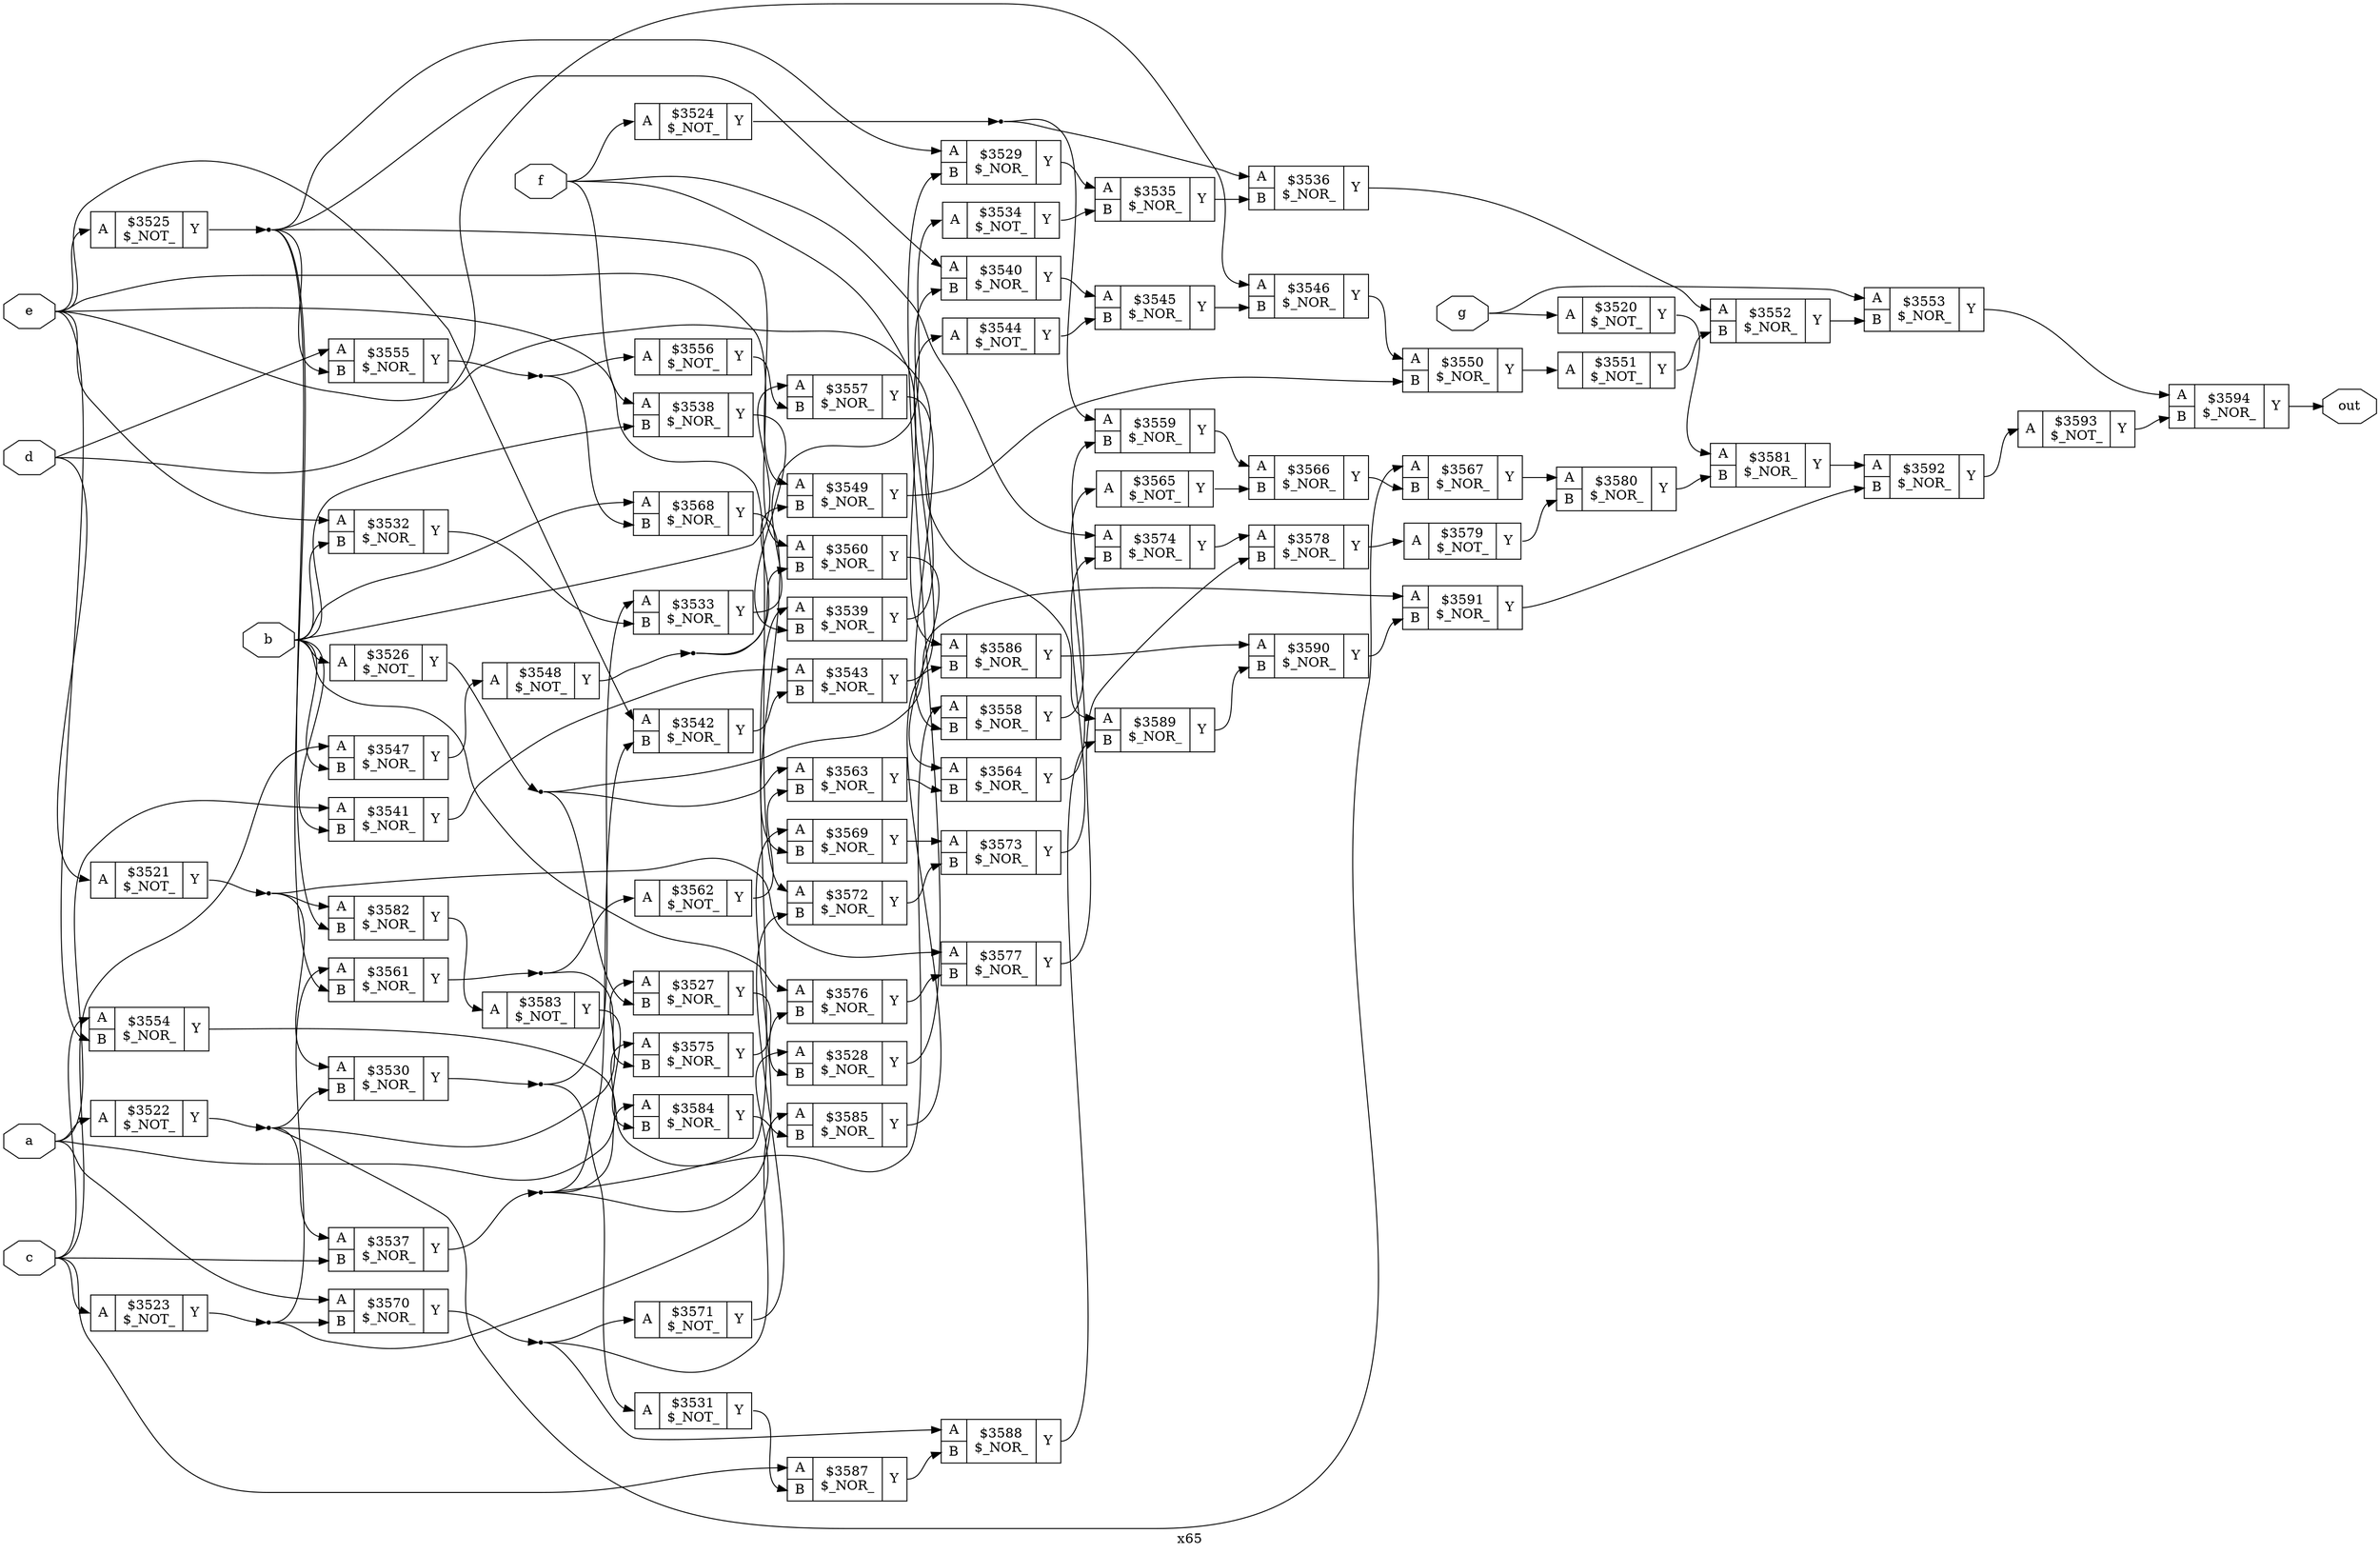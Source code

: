 digraph "x65" {
label="x65";
rankdir="LR";
remincross=true;
n75 [ shape=octagon, label="a", color="black", fontcolor="black" ];
n76 [ shape=octagon, label="b", color="black", fontcolor="black" ];
n77 [ shape=octagon, label="c", color="black", fontcolor="black" ];
n78 [ shape=octagon, label="d", color="black", fontcolor="black" ];
n79 [ shape=octagon, label="e", color="black", fontcolor="black" ];
n80 [ shape=octagon, label="f", color="black", fontcolor="black" ];
n81 [ shape=octagon, label="g", color="black", fontcolor="black" ];
n82 [ shape=octagon, label="out", color="black", fontcolor="black" ];
c85 [ shape=record, label="{{<p83> A}|$3520\n$_NOT_|{<p84> Y}}" ];
c86 [ shape=record, label="{{<p83> A}|$3521\n$_NOT_|{<p84> Y}}" ];
c87 [ shape=record, label="{{<p83> A}|$3522\n$_NOT_|{<p84> Y}}" ];
c88 [ shape=record, label="{{<p83> A}|$3523\n$_NOT_|{<p84> Y}}" ];
c89 [ shape=record, label="{{<p83> A}|$3524\n$_NOT_|{<p84> Y}}" ];
c90 [ shape=record, label="{{<p83> A}|$3525\n$_NOT_|{<p84> Y}}" ];
c91 [ shape=record, label="{{<p83> A}|$3526\n$_NOT_|{<p84> Y}}" ];
c93 [ shape=record, label="{{<p83> A|<p92> B}|$3527\n$_NOR_|{<p84> Y}}" ];
c94 [ shape=record, label="{{<p83> A|<p92> B}|$3528\n$_NOR_|{<p84> Y}}" ];
c95 [ shape=record, label="{{<p83> A|<p92> B}|$3529\n$_NOR_|{<p84> Y}}" ];
c96 [ shape=record, label="{{<p83> A|<p92> B}|$3530\n$_NOR_|{<p84> Y}}" ];
c97 [ shape=record, label="{{<p83> A}|$3531\n$_NOT_|{<p84> Y}}" ];
c98 [ shape=record, label="{{<p83> A|<p92> B}|$3532\n$_NOR_|{<p84> Y}}" ];
c99 [ shape=record, label="{{<p83> A|<p92> B}|$3533\n$_NOR_|{<p84> Y}}" ];
c100 [ shape=record, label="{{<p83> A}|$3534\n$_NOT_|{<p84> Y}}" ];
c101 [ shape=record, label="{{<p83> A|<p92> B}|$3535\n$_NOR_|{<p84> Y}}" ];
c102 [ shape=record, label="{{<p83> A|<p92> B}|$3536\n$_NOR_|{<p84> Y}}" ];
c103 [ shape=record, label="{{<p83> A|<p92> B}|$3537\n$_NOR_|{<p84> Y}}" ];
c104 [ shape=record, label="{{<p83> A|<p92> B}|$3538\n$_NOR_|{<p84> Y}}" ];
c105 [ shape=record, label="{{<p83> A|<p92> B}|$3539\n$_NOR_|{<p84> Y}}" ];
c106 [ shape=record, label="{{<p83> A|<p92> B}|$3540\n$_NOR_|{<p84> Y}}" ];
c107 [ shape=record, label="{{<p83> A|<p92> B}|$3541\n$_NOR_|{<p84> Y}}" ];
c108 [ shape=record, label="{{<p83> A|<p92> B}|$3542\n$_NOR_|{<p84> Y}}" ];
c109 [ shape=record, label="{{<p83> A|<p92> B}|$3543\n$_NOR_|{<p84> Y}}" ];
c110 [ shape=record, label="{{<p83> A}|$3544\n$_NOT_|{<p84> Y}}" ];
c111 [ shape=record, label="{{<p83> A|<p92> B}|$3545\n$_NOR_|{<p84> Y}}" ];
c112 [ shape=record, label="{{<p83> A|<p92> B}|$3546\n$_NOR_|{<p84> Y}}" ];
c113 [ shape=record, label="{{<p83> A|<p92> B}|$3547\n$_NOR_|{<p84> Y}}" ];
c114 [ shape=record, label="{{<p83> A}|$3548\n$_NOT_|{<p84> Y}}" ];
c115 [ shape=record, label="{{<p83> A|<p92> B}|$3549\n$_NOR_|{<p84> Y}}" ];
c116 [ shape=record, label="{{<p83> A|<p92> B}|$3550\n$_NOR_|{<p84> Y}}" ];
c117 [ shape=record, label="{{<p83> A}|$3551\n$_NOT_|{<p84> Y}}" ];
c118 [ shape=record, label="{{<p83> A|<p92> B}|$3552\n$_NOR_|{<p84> Y}}" ];
c119 [ shape=record, label="{{<p83> A|<p92> B}|$3553\n$_NOR_|{<p84> Y}}" ];
c120 [ shape=record, label="{{<p83> A|<p92> B}|$3554\n$_NOR_|{<p84> Y}}" ];
c121 [ shape=record, label="{{<p83> A|<p92> B}|$3555\n$_NOR_|{<p84> Y}}" ];
c122 [ shape=record, label="{{<p83> A}|$3556\n$_NOT_|{<p84> Y}}" ];
c123 [ shape=record, label="{{<p83> A|<p92> B}|$3557\n$_NOR_|{<p84> Y}}" ];
c124 [ shape=record, label="{{<p83> A|<p92> B}|$3558\n$_NOR_|{<p84> Y}}" ];
c125 [ shape=record, label="{{<p83> A|<p92> B}|$3559\n$_NOR_|{<p84> Y}}" ];
c126 [ shape=record, label="{{<p83> A|<p92> B}|$3560\n$_NOR_|{<p84> Y}}" ];
c127 [ shape=record, label="{{<p83> A|<p92> B}|$3561\n$_NOR_|{<p84> Y}}" ];
c128 [ shape=record, label="{{<p83> A}|$3562\n$_NOT_|{<p84> Y}}" ];
c129 [ shape=record, label="{{<p83> A|<p92> B}|$3563\n$_NOR_|{<p84> Y}}" ];
c130 [ shape=record, label="{{<p83> A|<p92> B}|$3564\n$_NOR_|{<p84> Y}}" ];
c131 [ shape=record, label="{{<p83> A}|$3565\n$_NOT_|{<p84> Y}}" ];
c132 [ shape=record, label="{{<p83> A|<p92> B}|$3566\n$_NOR_|{<p84> Y}}" ];
c133 [ shape=record, label="{{<p83> A|<p92> B}|$3567\n$_NOR_|{<p84> Y}}" ];
c134 [ shape=record, label="{{<p83> A|<p92> B}|$3568\n$_NOR_|{<p84> Y}}" ];
c135 [ shape=record, label="{{<p83> A|<p92> B}|$3569\n$_NOR_|{<p84> Y}}" ];
c136 [ shape=record, label="{{<p83> A|<p92> B}|$3570\n$_NOR_|{<p84> Y}}" ];
c137 [ shape=record, label="{{<p83> A}|$3571\n$_NOT_|{<p84> Y}}" ];
c138 [ shape=record, label="{{<p83> A|<p92> B}|$3572\n$_NOR_|{<p84> Y}}" ];
c139 [ shape=record, label="{{<p83> A|<p92> B}|$3573\n$_NOR_|{<p84> Y}}" ];
c140 [ shape=record, label="{{<p83> A|<p92> B}|$3574\n$_NOR_|{<p84> Y}}" ];
c141 [ shape=record, label="{{<p83> A|<p92> B}|$3575\n$_NOR_|{<p84> Y}}" ];
c142 [ shape=record, label="{{<p83> A|<p92> B}|$3576\n$_NOR_|{<p84> Y}}" ];
c143 [ shape=record, label="{{<p83> A|<p92> B}|$3577\n$_NOR_|{<p84> Y}}" ];
c144 [ shape=record, label="{{<p83> A|<p92> B}|$3578\n$_NOR_|{<p84> Y}}" ];
c145 [ shape=record, label="{{<p83> A}|$3579\n$_NOT_|{<p84> Y}}" ];
c146 [ shape=record, label="{{<p83> A|<p92> B}|$3580\n$_NOR_|{<p84> Y}}" ];
c147 [ shape=record, label="{{<p83> A|<p92> B}|$3581\n$_NOR_|{<p84> Y}}" ];
c148 [ shape=record, label="{{<p83> A|<p92> B}|$3582\n$_NOR_|{<p84> Y}}" ];
c149 [ shape=record, label="{{<p83> A}|$3583\n$_NOT_|{<p84> Y}}" ];
c150 [ shape=record, label="{{<p83> A|<p92> B}|$3584\n$_NOR_|{<p84> Y}}" ];
c151 [ shape=record, label="{{<p83> A|<p92> B}|$3585\n$_NOR_|{<p84> Y}}" ];
c152 [ shape=record, label="{{<p83> A|<p92> B}|$3586\n$_NOR_|{<p84> Y}}" ];
c153 [ shape=record, label="{{<p83> A|<p92> B}|$3587\n$_NOR_|{<p84> Y}}" ];
c154 [ shape=record, label="{{<p83> A|<p92> B}|$3588\n$_NOR_|{<p84> Y}}" ];
c155 [ shape=record, label="{{<p83> A|<p92> B}|$3589\n$_NOR_|{<p84> Y}}" ];
c156 [ shape=record, label="{{<p83> A|<p92> B}|$3590\n$_NOR_|{<p84> Y}}" ];
c157 [ shape=record, label="{{<p83> A|<p92> B}|$3591\n$_NOR_|{<p84> Y}}" ];
c158 [ shape=record, label="{{<p83> A|<p92> B}|$3592\n$_NOR_|{<p84> Y}}" ];
c159 [ shape=record, label="{{<p83> A}|$3593\n$_NOT_|{<p84> Y}}" ];
c160 [ shape=record, label="{{<p83> A|<p92> B}|$3594\n$_NOR_|{<p84> Y}}" ];
n1 [ shape=point ];
c86:p84:e -> n1:w [color="black", label=""];
n1:e -> c143:p83:w [color="black", label=""];
n1:e -> c148:p83:w [color="black", label=""];
n1:e -> c96:p83:w [color="black", label=""];
n10 [ shape=point ];
c96:p84:e -> n10:w [color="black", label=""];
n10:e -> c97:p83:w [color="black", label=""];
n10:e -> c99:p83:w [color="black", label=""];
c97:p84:e -> c153:p92:w [color="black", label=""];
c98:p84:e -> c99:p92:w [color="black", label=""];
c99:p84:e -> c100:p83:w [color="black", label=""];
c100:p84:e -> c101:p92:w [color="black", label=""];
c101:p84:e -> c102:p92:w [color="black", label=""];
c102:p84:e -> c118:p83:w [color="black", label=""];
n17 [ shape=point ];
c103:p84:e -> n17:w [color="black", label=""];
n17:e -> c105:p83:w [color="black", label=""];
n17:e -> c108:p92:w [color="black", label=""];
n17:e -> c135:p83:w [color="black", label=""];
n17:e -> c150:p83:w [color="black", label=""];
c104:p84:e -> c105:p92:w [color="black", label=""];
c105:p84:e -> c106:p92:w [color="black", label=""];
n2 [ shape=point ];
c87:p84:e -> n2:w [color="black", label=""];
n2:e -> c103:p83:w [color="black", label=""];
n2:e -> c133:p83:w [color="black", label=""];
n2:e -> c93:p83:w [color="black", label=""];
n2:e -> c96:p92:w [color="black", label=""];
c106:p84:e -> c111:p83:w [color="black", label=""];
c107:p84:e -> c109:p83:w [color="black", label=""];
c108:p84:e -> c109:p92:w [color="black", label=""];
c109:p84:e -> c110:p83:w [color="black", label=""];
c110:p84:e -> c111:p92:w [color="black", label=""];
c111:p84:e -> c112:p92:w [color="black", label=""];
c112:p84:e -> c116:p83:w [color="black", label=""];
c113:p84:e -> c114:p83:w [color="black", label=""];
n28 [ shape=point ];
c114:p84:e -> n28:w [color="black", label=""];
n28:e -> c115:p92:w [color="black", label=""];
n28:e -> c126:p92:w [color="black", label=""];
c115:p84:e -> c116:p92:w [color="black", label=""];
n3 [ shape=point ];
c88:p84:e -> n3:w [color="black", label=""];
n3:e -> c127:p83:w [color="black", label=""];
n3:e -> c136:p92:w [color="black", label=""];
n3:e -> c94:p83:w [color="black", label=""];
c116:p84:e -> c117:p83:w [color="black", label=""];
c117:p84:e -> c118:p92:w [color="black", label=""];
c118:p84:e -> c119:p92:w [color="black", label=""];
c119:p84:e -> c160:p83:w [color="black", label=""];
c120:p84:e -> c124:p83:w [color="black", label=""];
n35 [ shape=point ];
c121:p84:e -> n35:w [color="black", label=""];
n35:e -> c122:p83:w [color="black", label=""];
n35:e -> c134:p92:w [color="black", label=""];
c122:p84:e -> c123:p92:w [color="black", label=""];
c123:p84:e -> c124:p92:w [color="black", label=""];
c124:p84:e -> c125:p92:w [color="black", label=""];
c125:p84:e -> c132:p83:w [color="black", label=""];
n4 [ shape=point ];
c89:p84:e -> n4:w [color="black", label=""];
n4:e -> c102:p83:w [color="black", label=""];
n4:e -> c125:p83:w [color="black", label=""];
c126:p84:e -> c130:p83:w [color="black", label=""];
n41 [ shape=point ];
c127:p84:e -> n41:w [color="black", label=""];
n41:e -> c128:p83:w [color="black", label=""];
n41:e -> c141:p92:w [color="black", label=""];
c128:p84:e -> c129:p92:w [color="black", label=""];
c129:p84:e -> c130:p92:w [color="black", label=""];
c130:p84:e -> c131:p83:w [color="black", label=""];
c131:p84:e -> c132:p92:w [color="black", label=""];
c132:p84:e -> c133:p92:w [color="black", label=""];
c133:p84:e -> c146:p83:w [color="black", label=""];
c134:p84:e -> c135:p92:w [color="black", label=""];
c135:p84:e -> c139:p83:w [color="black", label=""];
n5 [ shape=point ];
c90:p84:e -> n5:w [color="black", label=""];
n5:e -> c106:p83:w [color="black", label=""];
n5:e -> c115:p83:w [color="black", label=""];
n5:e -> c121:p92:w [color="black", label=""];
n5:e -> c127:p92:w [color="black", label=""];
n5:e -> c148:p92:w [color="black", label=""];
n5:e -> c95:p83:w [color="black", label=""];
n50 [ shape=point ];
c136:p84:e -> n50:w [color="black", label=""];
n50:e -> c137:p83:w [color="black", label=""];
n50:e -> c151:p83:w [color="black", label=""];
n50:e -> c154:p83:w [color="black", label=""];
c137:p84:e -> c138:p92:w [color="black", label=""];
c138:p84:e -> c139:p92:w [color="black", label=""];
c139:p84:e -> c140:p92:w [color="black", label=""];
c140:p84:e -> c144:p83:w [color="black", label=""];
c141:p84:e -> c142:p92:w [color="black", label=""];
c142:p84:e -> c143:p92:w [color="black", label=""];
c143:p84:e -> c144:p92:w [color="black", label=""];
c144:p84:e -> c145:p83:w [color="black", label=""];
c145:p84:e -> c146:p92:w [color="black", label=""];
n6 [ shape=point ];
c91:p84:e -> n6:w [color="black", label=""];
n6:e -> c129:p83:w [color="black", label=""];
n6:e -> c157:p83:w [color="black", label=""];
n6:e -> c93:p92:w [color="black", label=""];
c146:p84:e -> c147:p92:w [color="black", label=""];
c147:p84:e -> c158:p83:w [color="black", label=""];
c148:p84:e -> c149:p83:w [color="black", label=""];
c149:p84:e -> c150:p92:w [color="black", label=""];
c150:p84:e -> c151:p92:w [color="black", label=""];
c151:p84:e -> c152:p92:w [color="black", label=""];
c152:p84:e -> c156:p83:w [color="black", label=""];
c153:p84:e -> c154:p92:w [color="black", label=""];
c154:p84:e -> c155:p92:w [color="black", label=""];
c155:p84:e -> c156:p92:w [color="black", label=""];
c93:p84:e -> c94:p92:w [color="black", label=""];
c156:p84:e -> c157:p92:w [color="black", label=""];
c157:p84:e -> c158:p92:w [color="black", label=""];
c158:p84:e -> c159:p83:w [color="black", label=""];
c159:p84:e -> c160:p92:w [color="black", label=""];
c85:p84:e -> c147:p83:w [color="black", label=""];
n75:e -> c107:p83:w [color="black", label=""];
n75:e -> c136:p83:w [color="black", label=""];
n75:e -> c141:p83:w [color="black", label=""];
n75:e -> c87:p83:w [color="black", label=""];
n76:e -> c104:p92:w [color="black", label=""];
n76:e -> c107:p92:w [color="black", label=""];
n76:e -> c113:p92:w [color="black", label=""];
n76:e -> c123:p83:w [color="black", label=""];
n76:e -> c134:p83:w [color="black", label=""];
n76:e -> c142:p83:w [color="black", label=""];
n76:e -> c91:p83:w [color="black", label=""];
n76:e -> c98:p92:w [color="black", label=""];
n77:e -> c103:p92:w [color="black", label=""];
n77:e -> c113:p83:w [color="black", label=""];
n77:e -> c120:p83:w [color="black", label=""];
n77:e -> c153:p83:w [color="black", label=""];
n77:e -> c88:p83:w [color="black", label=""];
n78:e -> c112:p83:w [color="black", label=""];
n78:e -> c121:p83:w [color="black", label=""];
n78:e -> c86:p83:w [color="black", label=""];
n79:e -> c108:p83:w [color="black", label=""];
n79:e -> c120:p92:w [color="black", label=""];
n79:e -> c126:p83:w [color="black", label=""];
n79:e -> c138:p83:w [color="black", label=""];
n79:e -> c155:p83:w [color="black", label=""];
n79:e -> c90:p83:w [color="black", label=""];
n79:e -> c98:p83:w [color="black", label=""];
c94:p84:e -> c95:p92:w [color="black", label=""];
n80:e -> c104:p83:w [color="black", label=""];
n80:e -> c140:p83:w [color="black", label=""];
n80:e -> c152:p83:w [color="black", label=""];
n80:e -> c89:p83:w [color="black", label=""];
n81:e -> c119:p83:w [color="black", label=""];
n81:e -> c85:p83:w [color="black", label=""];
c160:p84:e -> n82:w [color="black", label=""];
c95:p84:e -> c101:p83:w [color="black", label=""];
}
